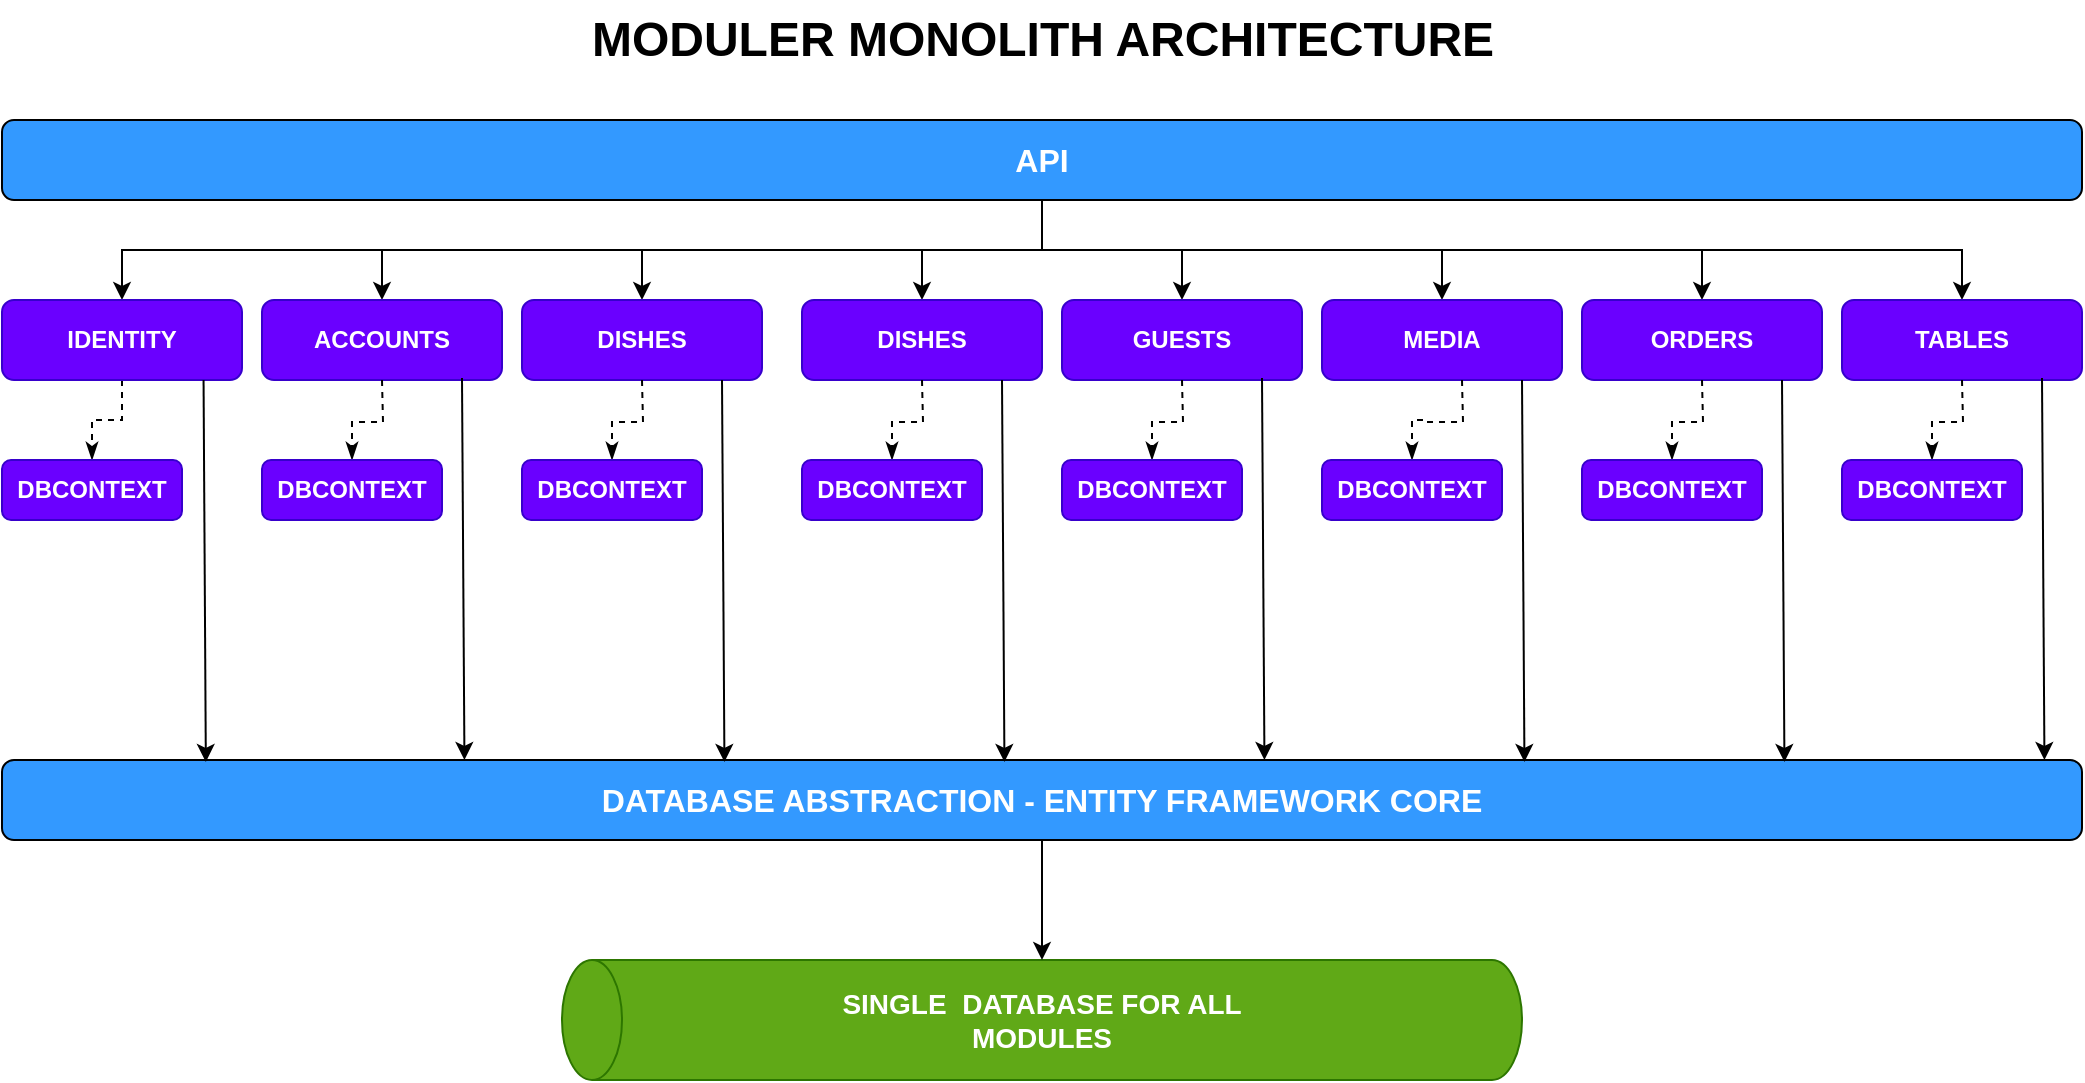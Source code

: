 <mxfile version="25.0.3">
  <diagram name="Page-1" id="hvhr94oW_1CdkNUspbrg">
    <mxGraphModel dx="1313" dy="696" grid="1" gridSize="10" guides="1" tooltips="1" connect="1" arrows="1" fold="1" page="1" pageScale="1" pageWidth="850" pageHeight="1100" math="0" shadow="0">
      <root>
        <mxCell id="0" />
        <mxCell id="1" parent="0" />
        <mxCell id="osll9vNfczf3lXYmdbSo-14" style="edgeStyle=orthogonalEdgeStyle;rounded=0;orthogonalLoop=1;jettySize=auto;html=1;exitX=0.5;exitY=1;exitDx=0;exitDy=0;" edge="1" parent="1" source="osll9vNfczf3lXYmdbSo-1" target="osll9vNfczf3lXYmdbSo-9">
          <mxGeometry relative="1" as="geometry" />
        </mxCell>
        <mxCell id="osll9vNfczf3lXYmdbSo-15" style="edgeStyle=orthogonalEdgeStyle;rounded=0;orthogonalLoop=1;jettySize=auto;html=1;entryX=0.5;entryY=0;entryDx=0;entryDy=0;" edge="1" parent="1" source="osll9vNfczf3lXYmdbSo-1" target="osll9vNfczf3lXYmdbSo-10">
          <mxGeometry relative="1" as="geometry" />
        </mxCell>
        <mxCell id="osll9vNfczf3lXYmdbSo-16" style="edgeStyle=orthogonalEdgeStyle;rounded=0;orthogonalLoop=1;jettySize=auto;html=1;entryX=0.5;entryY=0;entryDx=0;entryDy=0;" edge="1" parent="1" source="osll9vNfczf3lXYmdbSo-1" target="osll9vNfczf3lXYmdbSo-8">
          <mxGeometry relative="1" as="geometry" />
        </mxCell>
        <mxCell id="osll9vNfczf3lXYmdbSo-17" style="edgeStyle=orthogonalEdgeStyle;rounded=0;orthogonalLoop=1;jettySize=auto;html=1;" edge="1" parent="1" source="osll9vNfczf3lXYmdbSo-1" target="osll9vNfczf3lXYmdbSo-7">
          <mxGeometry relative="1" as="geometry" />
        </mxCell>
        <mxCell id="osll9vNfczf3lXYmdbSo-18" style="edgeStyle=orthogonalEdgeStyle;rounded=0;orthogonalLoop=1;jettySize=auto;html=1;" edge="1" parent="1" source="osll9vNfczf3lXYmdbSo-1" target="osll9vNfczf3lXYmdbSo-2">
          <mxGeometry relative="1" as="geometry" />
        </mxCell>
        <mxCell id="osll9vNfczf3lXYmdbSo-19" style="edgeStyle=orthogonalEdgeStyle;rounded=0;orthogonalLoop=1;jettySize=auto;html=1;entryX=0.5;entryY=0;entryDx=0;entryDy=0;" edge="1" parent="1" source="osll9vNfczf3lXYmdbSo-1" target="osll9vNfczf3lXYmdbSo-11">
          <mxGeometry relative="1" as="geometry" />
        </mxCell>
        <mxCell id="osll9vNfczf3lXYmdbSo-20" style="edgeStyle=orthogonalEdgeStyle;rounded=0;orthogonalLoop=1;jettySize=auto;html=1;entryX=0.5;entryY=0;entryDx=0;entryDy=0;" edge="1" parent="1" source="osll9vNfczf3lXYmdbSo-1" target="osll9vNfczf3lXYmdbSo-12">
          <mxGeometry relative="1" as="geometry" />
        </mxCell>
        <mxCell id="osll9vNfczf3lXYmdbSo-21" style="edgeStyle=orthogonalEdgeStyle;rounded=0;orthogonalLoop=1;jettySize=auto;html=1;entryX=0.5;entryY=0;entryDx=0;entryDy=0;" edge="1" parent="1" source="osll9vNfczf3lXYmdbSo-1" target="osll9vNfczf3lXYmdbSo-13">
          <mxGeometry relative="1" as="geometry" />
        </mxCell>
        <mxCell id="osll9vNfczf3lXYmdbSo-1" value="&lt;font color=&quot;#ffffff&quot; style=&quot;font-size: 16px;&quot;&gt;&lt;b&gt;API&lt;/b&gt;&lt;/font&gt;" style="rounded=1;whiteSpace=wrap;html=1;fillColor=#3399FF;" vertex="1" parent="1">
          <mxGeometry x="80" y="200" width="1040" height="40" as="geometry" />
        </mxCell>
        <mxCell id="osll9vNfczf3lXYmdbSo-25" style="rounded=0;orthogonalLoop=1;jettySize=auto;html=1;entryX=0.5;entryY=0;entryDx=0;entryDy=0;dashed=1;endArrow=classicThin;endFill=1;edgeStyle=orthogonalEdgeStyle;" edge="1" parent="1" source="osll9vNfczf3lXYmdbSo-2" target="osll9vNfczf3lXYmdbSo-22">
          <mxGeometry relative="1" as="geometry" />
        </mxCell>
        <mxCell id="osll9vNfczf3lXYmdbSo-2" value="&lt;b&gt;&lt;font color=&quot;#ffffff&quot;&gt;IDENTITY&lt;/font&gt;&lt;/b&gt;" style="rounded=1;whiteSpace=wrap;html=1;fillColor=#6a00ff;strokeColor=#3700CC;fontColor=#ffffff;" vertex="1" parent="1">
          <mxGeometry x="80" y="290" width="120" height="40" as="geometry" />
        </mxCell>
        <mxCell id="osll9vNfczf3lXYmdbSo-7" value="&lt;b&gt;ACCOUNTS&lt;/b&gt;" style="rounded=1;whiteSpace=wrap;html=1;fillColor=#6a00ff;strokeColor=#3700CC;fontColor=#ffffff;" vertex="1" parent="1">
          <mxGeometry x="210" y="290" width="120" height="40" as="geometry" />
        </mxCell>
        <mxCell id="osll9vNfczf3lXYmdbSo-8" value="&lt;b&gt;DISHES&lt;/b&gt;" style="rounded=1;whiteSpace=wrap;html=1;fillColor=#6a00ff;strokeColor=#3700CC;fontColor=#ffffff;" vertex="1" parent="1">
          <mxGeometry x="340" y="290" width="120" height="40" as="geometry" />
        </mxCell>
        <mxCell id="osll9vNfczf3lXYmdbSo-9" value="&lt;b&gt;DISHES&lt;/b&gt;" style="rounded=1;whiteSpace=wrap;html=1;fillColor=#6a00ff;strokeColor=#3700CC;fontColor=#ffffff;" vertex="1" parent="1">
          <mxGeometry x="480" y="290" width="120" height="40" as="geometry" />
        </mxCell>
        <mxCell id="osll9vNfczf3lXYmdbSo-10" value="&lt;b&gt;GUESTS&lt;/b&gt;" style="rounded=1;whiteSpace=wrap;html=1;fillColor=#6a00ff;strokeColor=#3700CC;fontColor=#ffffff;" vertex="1" parent="1">
          <mxGeometry x="610" y="290" width="120" height="40" as="geometry" />
        </mxCell>
        <mxCell id="osll9vNfczf3lXYmdbSo-11" value="&lt;b&gt;MEDIA&lt;/b&gt;" style="rounded=1;whiteSpace=wrap;html=1;fillColor=#6a00ff;strokeColor=#3700CC;fontColor=#ffffff;" vertex="1" parent="1">
          <mxGeometry x="740" y="290" width="120" height="40" as="geometry" />
        </mxCell>
        <mxCell id="osll9vNfczf3lXYmdbSo-12" value="&lt;b&gt;ORDERS&lt;/b&gt;" style="rounded=1;whiteSpace=wrap;html=1;fillColor=#6a00ff;strokeColor=#3700CC;fontColor=#ffffff;" vertex="1" parent="1">
          <mxGeometry x="870" y="290" width="120" height="40" as="geometry" />
        </mxCell>
        <mxCell id="osll9vNfczf3lXYmdbSo-13" value="&lt;b&gt;TABLES&lt;/b&gt;" style="rounded=1;whiteSpace=wrap;html=1;fillColor=#6a00ff;strokeColor=#3700CC;fontColor=#ffffff;" vertex="1" parent="1">
          <mxGeometry x="1000" y="290" width="120" height="40" as="geometry" />
        </mxCell>
        <mxCell id="osll9vNfczf3lXYmdbSo-22" value="&lt;b&gt;DBCONTEXT&lt;/b&gt;" style="rounded=1;whiteSpace=wrap;html=1;fillColor=#6a00ff;fontColor=#ffffff;strokeColor=#3700CC;" vertex="1" parent="1">
          <mxGeometry x="80" y="370" width="90" height="30" as="geometry" />
        </mxCell>
        <mxCell id="osll9vNfczf3lXYmdbSo-26" style="rounded=0;orthogonalLoop=1;jettySize=auto;html=1;entryX=0.5;entryY=0;entryDx=0;entryDy=0;dashed=1;endArrow=classicThin;endFill=1;edgeStyle=orthogonalEdgeStyle;" edge="1" target="osll9vNfczf3lXYmdbSo-27" parent="1">
          <mxGeometry relative="1" as="geometry">
            <mxPoint x="270" y="330" as="sourcePoint" />
          </mxGeometry>
        </mxCell>
        <mxCell id="osll9vNfczf3lXYmdbSo-27" value="&lt;b&gt;DBCONTEXT&lt;/b&gt;" style="rounded=1;whiteSpace=wrap;html=1;fillColor=#6a00ff;fontColor=#ffffff;strokeColor=#3700CC;" vertex="1" parent="1">
          <mxGeometry x="210" y="370" width="90" height="30" as="geometry" />
        </mxCell>
        <mxCell id="osll9vNfczf3lXYmdbSo-28" style="rounded=0;orthogonalLoop=1;jettySize=auto;html=1;entryX=0.5;entryY=0;entryDx=0;entryDy=0;dashed=1;endArrow=classicThin;endFill=1;edgeStyle=orthogonalEdgeStyle;" edge="1" target="osll9vNfczf3lXYmdbSo-29" parent="1">
          <mxGeometry relative="1" as="geometry">
            <mxPoint x="400" y="330" as="sourcePoint" />
          </mxGeometry>
        </mxCell>
        <mxCell id="osll9vNfczf3lXYmdbSo-29" value="&lt;b&gt;DBCONTEXT&lt;/b&gt;" style="rounded=1;whiteSpace=wrap;html=1;fillColor=#6a00ff;fontColor=#ffffff;strokeColor=#3700CC;" vertex="1" parent="1">
          <mxGeometry x="340" y="370" width="90" height="30" as="geometry" />
        </mxCell>
        <mxCell id="osll9vNfczf3lXYmdbSo-30" style="rounded=0;orthogonalLoop=1;jettySize=auto;html=1;entryX=0.5;entryY=0;entryDx=0;entryDy=0;dashed=1;endArrow=classicThin;endFill=1;edgeStyle=orthogonalEdgeStyle;" edge="1" target="osll9vNfczf3lXYmdbSo-31" parent="1">
          <mxGeometry relative="1" as="geometry">
            <mxPoint x="540" y="330" as="sourcePoint" />
          </mxGeometry>
        </mxCell>
        <mxCell id="osll9vNfczf3lXYmdbSo-31" value="&lt;b&gt;DBCONTEXT&lt;/b&gt;" style="rounded=1;whiteSpace=wrap;html=1;fillColor=#6a00ff;fontColor=#ffffff;strokeColor=#3700CC;" vertex="1" parent="1">
          <mxGeometry x="480" y="370" width="90" height="30" as="geometry" />
        </mxCell>
        <mxCell id="osll9vNfczf3lXYmdbSo-32" style="rounded=0;orthogonalLoop=1;jettySize=auto;html=1;entryX=0.5;entryY=0;entryDx=0;entryDy=0;dashed=1;endArrow=classicThin;endFill=1;edgeStyle=orthogonalEdgeStyle;" edge="1" target="osll9vNfczf3lXYmdbSo-33" parent="1">
          <mxGeometry relative="1" as="geometry">
            <mxPoint x="670" y="330" as="sourcePoint" />
          </mxGeometry>
        </mxCell>
        <mxCell id="osll9vNfczf3lXYmdbSo-33" value="&lt;b&gt;DBCONTEXT&lt;/b&gt;" style="rounded=1;whiteSpace=wrap;html=1;fillColor=#6a00ff;fontColor=#ffffff;strokeColor=#3700CC;" vertex="1" parent="1">
          <mxGeometry x="610" y="370" width="90" height="30" as="geometry" />
        </mxCell>
        <mxCell id="osll9vNfczf3lXYmdbSo-34" style="rounded=0;orthogonalLoop=1;jettySize=auto;html=1;entryX=0.5;entryY=0;entryDx=0;entryDy=0;dashed=1;endArrow=classicThin;endFill=1;edgeStyle=orthogonalEdgeStyle;" edge="1" target="osll9vNfczf3lXYmdbSo-35" parent="1">
          <mxGeometry relative="1" as="geometry">
            <mxPoint x="810" y="330" as="sourcePoint" />
          </mxGeometry>
        </mxCell>
        <mxCell id="osll9vNfczf3lXYmdbSo-35" value="&lt;b&gt;DBCONTEXT&lt;/b&gt;" style="rounded=1;whiteSpace=wrap;html=1;fillColor=#6a00ff;fontColor=#ffffff;strokeColor=#3700CC;" vertex="1" parent="1">
          <mxGeometry x="740" y="370" width="90" height="30" as="geometry" />
        </mxCell>
        <mxCell id="osll9vNfczf3lXYmdbSo-36" style="rounded=0;orthogonalLoop=1;jettySize=auto;html=1;entryX=0.5;entryY=0;entryDx=0;entryDy=0;dashed=1;endArrow=classicThin;endFill=1;edgeStyle=orthogonalEdgeStyle;" edge="1" target="osll9vNfczf3lXYmdbSo-37" parent="1">
          <mxGeometry relative="1" as="geometry">
            <mxPoint x="930" y="330" as="sourcePoint" />
          </mxGeometry>
        </mxCell>
        <mxCell id="osll9vNfczf3lXYmdbSo-37" value="&lt;b&gt;DBCONTEXT&lt;/b&gt;" style="rounded=1;whiteSpace=wrap;html=1;fillColor=#6a00ff;fontColor=#ffffff;strokeColor=#3700CC;" vertex="1" parent="1">
          <mxGeometry x="870" y="370" width="90" height="30" as="geometry" />
        </mxCell>
        <mxCell id="osll9vNfczf3lXYmdbSo-38" style="rounded=0;orthogonalLoop=1;jettySize=auto;html=1;entryX=0.5;entryY=0;entryDx=0;entryDy=0;dashed=1;endArrow=classicThin;endFill=1;edgeStyle=orthogonalEdgeStyle;" edge="1" target="osll9vNfczf3lXYmdbSo-39" parent="1">
          <mxGeometry relative="1" as="geometry">
            <mxPoint x="1060" y="330" as="sourcePoint" />
          </mxGeometry>
        </mxCell>
        <mxCell id="osll9vNfczf3lXYmdbSo-39" value="&lt;b&gt;DBCONTEXT&lt;/b&gt;" style="rounded=1;whiteSpace=wrap;html=1;fillColor=#6a00ff;fontColor=#ffffff;strokeColor=#3700CC;" vertex="1" parent="1">
          <mxGeometry x="1000" y="370" width="90" height="30" as="geometry" />
        </mxCell>
        <mxCell id="osll9vNfczf3lXYmdbSo-40" value="&lt;font color=&quot;#ffffff&quot; style=&quot;font-size: 16px;&quot;&gt;&lt;b&gt;DATABASE ABSTRACTION - ENTITY FRAMEWORK CORE&lt;/b&gt;&lt;/font&gt;" style="rounded=1;whiteSpace=wrap;html=1;fillColor=#3399FF;" vertex="1" parent="1">
          <mxGeometry x="80" y="520" width="1040" height="40" as="geometry" />
        </mxCell>
        <mxCell id="osll9vNfczf3lXYmdbSo-47" style="rounded=0;orthogonalLoop=1;jettySize=auto;html=1;entryX=0.098;entryY=0.025;entryDx=0;entryDy=0;entryPerimeter=0;" edge="1" parent="1" target="osll9vNfczf3lXYmdbSo-40">
          <mxGeometry relative="1" as="geometry">
            <mxPoint x="180.779" y="330" as="sourcePoint" />
            <mxPoint x="180" y="510" as="targetPoint" />
          </mxGeometry>
        </mxCell>
        <mxCell id="osll9vNfczf3lXYmdbSo-53" style="rounded=0;orthogonalLoop=1;jettySize=auto;html=1;entryX=0.098;entryY=0.025;entryDx=0;entryDy=0;entryPerimeter=0;" edge="1" parent="1">
          <mxGeometry relative="1" as="geometry">
            <mxPoint x="309.999" y="329" as="sourcePoint" />
            <mxPoint x="311.22" y="520" as="targetPoint" />
          </mxGeometry>
        </mxCell>
        <mxCell id="osll9vNfczf3lXYmdbSo-55" style="rounded=0;orthogonalLoop=1;jettySize=auto;html=1;entryX=0.098;entryY=0.025;entryDx=0;entryDy=0;entryPerimeter=0;" edge="1" parent="1">
          <mxGeometry relative="1" as="geometry">
            <mxPoint x="439.999" y="330" as="sourcePoint" />
            <mxPoint x="441.22" y="521" as="targetPoint" />
          </mxGeometry>
        </mxCell>
        <mxCell id="osll9vNfczf3lXYmdbSo-56" style="rounded=0;orthogonalLoop=1;jettySize=auto;html=1;entryX=0.098;entryY=0.025;entryDx=0;entryDy=0;entryPerimeter=0;" edge="1" parent="1">
          <mxGeometry relative="1" as="geometry">
            <mxPoint x="579.999" y="330" as="sourcePoint" />
            <mxPoint x="581.22" y="521" as="targetPoint" />
          </mxGeometry>
        </mxCell>
        <mxCell id="osll9vNfczf3lXYmdbSo-57" style="rounded=0;orthogonalLoop=1;jettySize=auto;html=1;entryX=0.098;entryY=0.025;entryDx=0;entryDy=0;entryPerimeter=0;" edge="1" parent="1">
          <mxGeometry relative="1" as="geometry">
            <mxPoint x="709.999" y="329" as="sourcePoint" />
            <mxPoint x="711.22" y="520" as="targetPoint" />
          </mxGeometry>
        </mxCell>
        <mxCell id="osll9vNfczf3lXYmdbSo-58" style="rounded=0;orthogonalLoop=1;jettySize=auto;html=1;entryX=0.098;entryY=0.025;entryDx=0;entryDy=0;entryPerimeter=0;" edge="1" parent="1">
          <mxGeometry relative="1" as="geometry">
            <mxPoint x="839.999" y="330" as="sourcePoint" />
            <mxPoint x="841.22" y="521" as="targetPoint" />
          </mxGeometry>
        </mxCell>
        <mxCell id="osll9vNfczf3lXYmdbSo-59" style="rounded=0;orthogonalLoop=1;jettySize=auto;html=1;entryX=0.098;entryY=0.025;entryDx=0;entryDy=0;entryPerimeter=0;" edge="1" parent="1">
          <mxGeometry relative="1" as="geometry">
            <mxPoint x="969.999" y="330" as="sourcePoint" />
            <mxPoint x="971.22" y="521" as="targetPoint" />
          </mxGeometry>
        </mxCell>
        <mxCell id="osll9vNfczf3lXYmdbSo-60" style="rounded=0;orthogonalLoop=1;jettySize=auto;html=1;entryX=0.098;entryY=0.025;entryDx=0;entryDy=0;entryPerimeter=0;" edge="1" parent="1">
          <mxGeometry relative="1" as="geometry">
            <mxPoint x="1099.999" y="329" as="sourcePoint" />
            <mxPoint x="1101.22" y="520" as="targetPoint" />
          </mxGeometry>
        </mxCell>
        <mxCell id="osll9vNfczf3lXYmdbSo-61" value="" style="shape=cylinder3;whiteSpace=wrap;html=1;boundedLbl=1;backgroundOutline=1;size=15;rotation=-90;fillColor=#60a917;fontColor=#ffffff;strokeColor=#2D7600;" vertex="1" parent="1">
          <mxGeometry x="570" y="410" width="60" height="480" as="geometry" />
        </mxCell>
        <mxCell id="osll9vNfczf3lXYmdbSo-62" value="&lt;b&gt;&lt;font color=&quot;#ffffff&quot; style=&quot;font-size: 14px;&quot;&gt;SINGLE&amp;nbsp; DATABASE FOR ALL MODULES&lt;/font&gt;&lt;/b&gt;" style="text;html=1;align=center;verticalAlign=middle;whiteSpace=wrap;rounded=0;" vertex="1" parent="1">
          <mxGeometry x="475" y="635" width="250" height="30" as="geometry" />
        </mxCell>
        <mxCell id="osll9vNfczf3lXYmdbSo-63" style="edgeStyle=orthogonalEdgeStyle;rounded=0;orthogonalLoop=1;jettySize=auto;html=1;entryX=1;entryY=0.5;entryDx=0;entryDy=0;entryPerimeter=0;" edge="1" parent="1" source="osll9vNfczf3lXYmdbSo-40" target="osll9vNfczf3lXYmdbSo-61">
          <mxGeometry relative="1" as="geometry" />
        </mxCell>
        <mxCell id="osll9vNfczf3lXYmdbSo-64" value="MODULER MONOLITH ARCHITECTURE" style="text;strokeColor=none;fillColor=none;html=1;fontSize=24;fontStyle=1;verticalAlign=middle;align=center;" vertex="1" parent="1">
          <mxGeometry x="290" y="140" width="620" height="40" as="geometry" />
        </mxCell>
      </root>
    </mxGraphModel>
  </diagram>
</mxfile>
